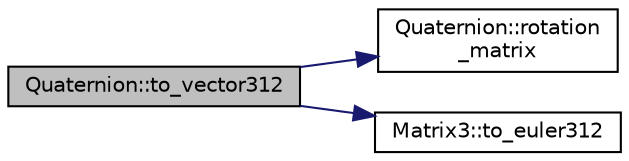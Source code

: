 digraph "Quaternion::to_vector312"
{
 // INTERACTIVE_SVG=YES
  edge [fontname="Helvetica",fontsize="10",labelfontname="Helvetica",labelfontsize="10"];
  node [fontname="Helvetica",fontsize="10",shape=record];
  rankdir="LR";
  Node1 [label="Quaternion::to_vector312",height=0.2,width=0.4,color="black", fillcolor="grey75", style="filled", fontcolor="black"];
  Node1 -> Node2 [color="midnightblue",fontsize="10",style="solid",fontname="Helvetica"];
  Node2 [label="Quaternion::rotation\l_matrix",height=0.2,width=0.4,color="black", fillcolor="white", style="filled",URL="$classQuaternion.html#afb7132c9c69a984a40be950a17effeaa",tooltip="-*- tab-width: 4; Mode: C++; c-basic-offset: 4; indent-tabs-mode: nil -*- "];
  Node1 -> Node3 [color="midnightblue",fontsize="10",style="solid",fontname="Helvetica"];
  Node3 [label="Matrix3::to_euler312",height=0.2,width=0.4,color="black", fillcolor="white", style="filled",URL="$classMatrix3.html#abd9cba5416890b2470e3e0f44c314c2a"];
}
